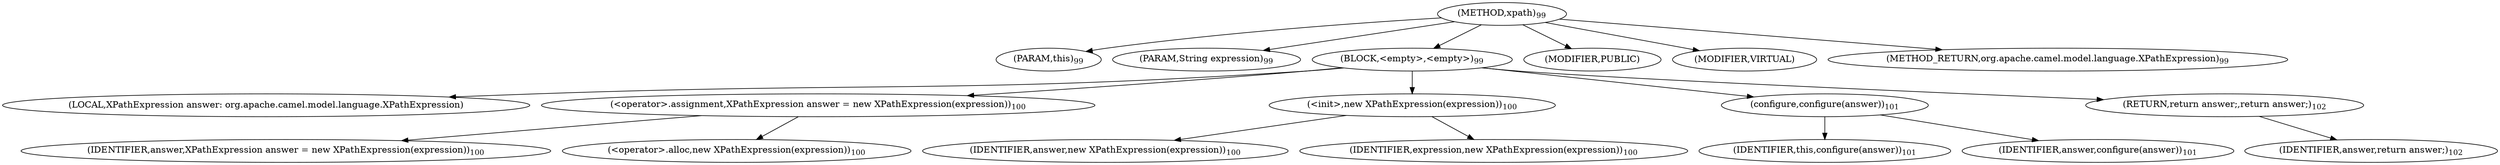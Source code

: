 digraph "xpath" {  
"210" [label = <(METHOD,xpath)<SUB>99</SUB>> ]
"16" [label = <(PARAM,this)<SUB>99</SUB>> ]
"211" [label = <(PARAM,String expression)<SUB>99</SUB>> ]
"212" [label = <(BLOCK,&lt;empty&gt;,&lt;empty&gt;)<SUB>99</SUB>> ]
"14" [label = <(LOCAL,XPathExpression answer: org.apache.camel.model.language.XPathExpression)> ]
"213" [label = <(&lt;operator&gt;.assignment,XPathExpression answer = new XPathExpression(expression))<SUB>100</SUB>> ]
"214" [label = <(IDENTIFIER,answer,XPathExpression answer = new XPathExpression(expression))<SUB>100</SUB>> ]
"215" [label = <(&lt;operator&gt;.alloc,new XPathExpression(expression))<SUB>100</SUB>> ]
"216" [label = <(&lt;init&gt;,new XPathExpression(expression))<SUB>100</SUB>> ]
"13" [label = <(IDENTIFIER,answer,new XPathExpression(expression))<SUB>100</SUB>> ]
"217" [label = <(IDENTIFIER,expression,new XPathExpression(expression))<SUB>100</SUB>> ]
"218" [label = <(configure,configure(answer))<SUB>101</SUB>> ]
"15" [label = <(IDENTIFIER,this,configure(answer))<SUB>101</SUB>> ]
"219" [label = <(IDENTIFIER,answer,configure(answer))<SUB>101</SUB>> ]
"220" [label = <(RETURN,return answer;,return answer;)<SUB>102</SUB>> ]
"221" [label = <(IDENTIFIER,answer,return answer;)<SUB>102</SUB>> ]
"222" [label = <(MODIFIER,PUBLIC)> ]
"223" [label = <(MODIFIER,VIRTUAL)> ]
"224" [label = <(METHOD_RETURN,org.apache.camel.model.language.XPathExpression)<SUB>99</SUB>> ]
  "210" -> "16" 
  "210" -> "211" 
  "210" -> "212" 
  "210" -> "222" 
  "210" -> "223" 
  "210" -> "224" 
  "212" -> "14" 
  "212" -> "213" 
  "212" -> "216" 
  "212" -> "218" 
  "212" -> "220" 
  "213" -> "214" 
  "213" -> "215" 
  "216" -> "13" 
  "216" -> "217" 
  "218" -> "15" 
  "218" -> "219" 
  "220" -> "221" 
}
